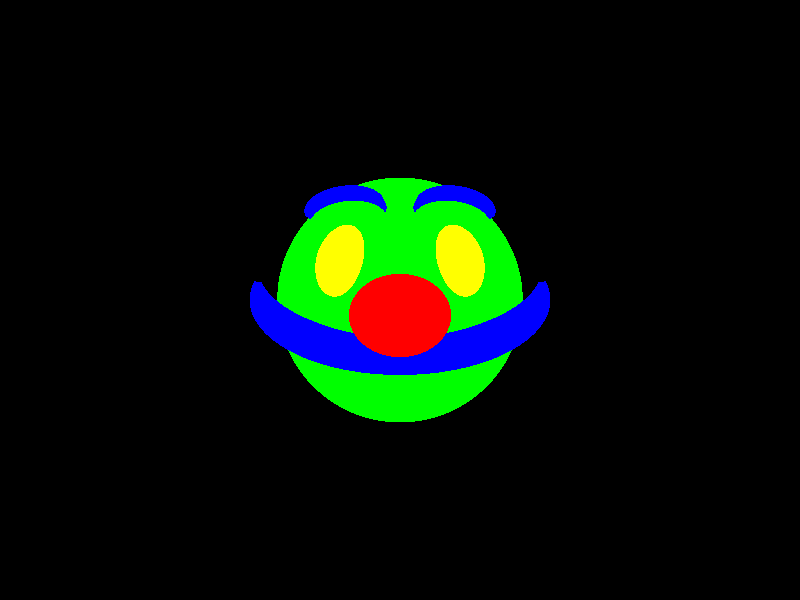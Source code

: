 include "colors.inc"

light_source { <500, 500, -1000> White }     

#declare HAIR = difference {
    cylinder {
        <0, 1, 0>, <0, 1, 0.2> 1
        pigment {
            Blue
	    }
    }
	cylinder {
		<0, 1.5, -2>, <0, 1.5, 2> 1
		pigment {      
			Blue
		}
	}
}

#declare MARIO = union {
    difference { // KOPF
    	sphere {			   
    		<0, 1, 0>, 1
    		pigment {
    			Green
    		}
    	}
        union { // Augen
            sphere {
                <0.4, 0.9, -0.8> 0.2
                pigment {
                    Yellow
                }
                scale y * 1.4
            }
            sphere {
                <-0.4, 0.9, -0.8> 0.2
                pigment {
                    Yellow
                }
                scale y * 1.4
            }       
        }
    }
	sphere { // NASE
		<0, 1, -1.1>, 0.3
		pigment {
			Red
		}
		scale 1.1*x + 0.9*y 
	}
	object { // Bard
		HAIR
		scale y * 0.5
		translate y * 0.5 - z * 1.0
	}
	object { // Augenbrauen
	    HAIR
	    rotate z * 180 - y * 10
	    scale x * 0.3 + y * 0.5 * 0.3
	    translate x * -0.4 + y * 1.8 - z * 0.8
	}
	object { // Augenbrauen
	    HAIR
	    rotate z * 180 + y * 10
	    scale x * 0.3 + y * 0.5 * 0.3
	    translate x * 0.4 + y * 1.8 - z * 0.8
	}
}

object {
	MARIO
}
			
			
camera {
  location <4, 1, -5>
  look_at <0, 1, 0,>																																																												
} 

camera {
  location <0, 1, -5>
  look_at <0, 1, 0,>																																																												
}
